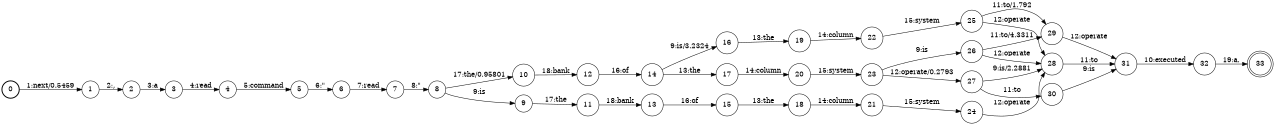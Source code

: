 digraph FST {
rankdir = LR;
size = "8.5,11";
label = "";
center = 1;
orientation = Portrait;
ranksep = "0.4";
nodesep = "0.25";
0 [label = "0", shape = circle, style = bold, fontsize = 14]
	0 -> 1 [label = "1:next/0.5459", fontsize = 14];
1 [label = "1", shape = circle, style = solid, fontsize = 14]
	1 -> 2 [label = "2:,", fontsize = 14];
2 [label = "2", shape = circle, style = solid, fontsize = 14]
	2 -> 3 [label = "3:a", fontsize = 14];
3 [label = "3", shape = circle, style = solid, fontsize = 14]
	3 -> 4 [label = "4:read", fontsize = 14];
4 [label = "4", shape = circle, style = solid, fontsize = 14]
	4 -> 5 [label = "5:command", fontsize = 14];
5 [label = "5", shape = circle, style = solid, fontsize = 14]
	5 -> 6 [label = "6:&quot;", fontsize = 14];
6 [label = "6", shape = circle, style = solid, fontsize = 14]
	6 -> 7 [label = "7:read", fontsize = 14];
7 [label = "7", shape = circle, style = solid, fontsize = 14]
	7 -> 8 [label = "8:&quot;", fontsize = 14];
8 [label = "8", shape = circle, style = solid, fontsize = 14]
	8 -> 9 [label = "9:is", fontsize = 14];
	8 -> 10 [label = "17:the/0.95801", fontsize = 14];
9 [label = "9", shape = circle, style = solid, fontsize = 14]
	9 -> 11 [label = "17:the", fontsize = 14];
10 [label = "10", shape = circle, style = solid, fontsize = 14]
	10 -> 12 [label = "18:bank", fontsize = 14];
11 [label = "11", shape = circle, style = solid, fontsize = 14]
	11 -> 13 [label = "18:bank", fontsize = 14];
12 [label = "12", shape = circle, style = solid, fontsize = 14]
	12 -> 14 [label = "16:of", fontsize = 14];
13 [label = "13", shape = circle, style = solid, fontsize = 14]
	13 -> 15 [label = "16:of", fontsize = 14];
14 [label = "14", shape = circle, style = solid, fontsize = 14]
	14 -> 16 [label = "9:is/3.2324", fontsize = 14];
	14 -> 17 [label = "13:the", fontsize = 14];
15 [label = "15", shape = circle, style = solid, fontsize = 14]
	15 -> 18 [label = "13:the", fontsize = 14];
16 [label = "16", shape = circle, style = solid, fontsize = 14]
	16 -> 19 [label = "13:the", fontsize = 14];
17 [label = "17", shape = circle, style = solid, fontsize = 14]
	17 -> 20 [label = "14:column", fontsize = 14];
18 [label = "18", shape = circle, style = solid, fontsize = 14]
	18 -> 21 [label = "14:column", fontsize = 14];
19 [label = "19", shape = circle, style = solid, fontsize = 14]
	19 -> 22 [label = "14:column", fontsize = 14];
20 [label = "20", shape = circle, style = solid, fontsize = 14]
	20 -> 23 [label = "15:system", fontsize = 14];
21 [label = "21", shape = circle, style = solid, fontsize = 14]
	21 -> 24 [label = "15:system", fontsize = 14];
22 [label = "22", shape = circle, style = solid, fontsize = 14]
	22 -> 25 [label = "15:system", fontsize = 14];
23 [label = "23", shape = circle, style = solid, fontsize = 14]
	23 -> 26 [label = "9:is", fontsize = 14];
	23 -> 27 [label = "12:operate/0.2793", fontsize = 14];
24 [label = "24", shape = circle, style = solid, fontsize = 14]
	24 -> 28 [label = "12:operate", fontsize = 14];
25 [label = "25", shape = circle, style = solid, fontsize = 14]
	25 -> 29 [label = "11:to/1.792", fontsize = 14];
	25 -> 28 [label = "12:operate", fontsize = 14];
26 [label = "26", shape = circle, style = solid, fontsize = 14]
	26 -> 29 [label = "11:to/4.3311", fontsize = 14];
	26 -> 28 [label = "12:operate", fontsize = 14];
27 [label = "27", shape = circle, style = solid, fontsize = 14]
	27 -> 28 [label = "9:is/2.2881", fontsize = 14];
	27 -> 30 [label = "11:to", fontsize = 14];
28 [label = "28", shape = circle, style = solid, fontsize = 14]
	28 -> 31 [label = "11:to", fontsize = 14];
29 [label = "29", shape = circle, style = solid, fontsize = 14]
	29 -> 31 [label = "12:operate", fontsize = 14];
30 [label = "30", shape = circle, style = solid, fontsize = 14]
	30 -> 31 [label = "9:is", fontsize = 14];
31 [label = "31", shape = circle, style = solid, fontsize = 14]
	31 -> 32 [label = "10:executed", fontsize = 14];
32 [label = "32", shape = circle, style = solid, fontsize = 14]
	32 -> 33 [label = "19:a.", fontsize = 14];
33 [label = "33", shape = doublecircle, style = solid, fontsize = 14]
}
